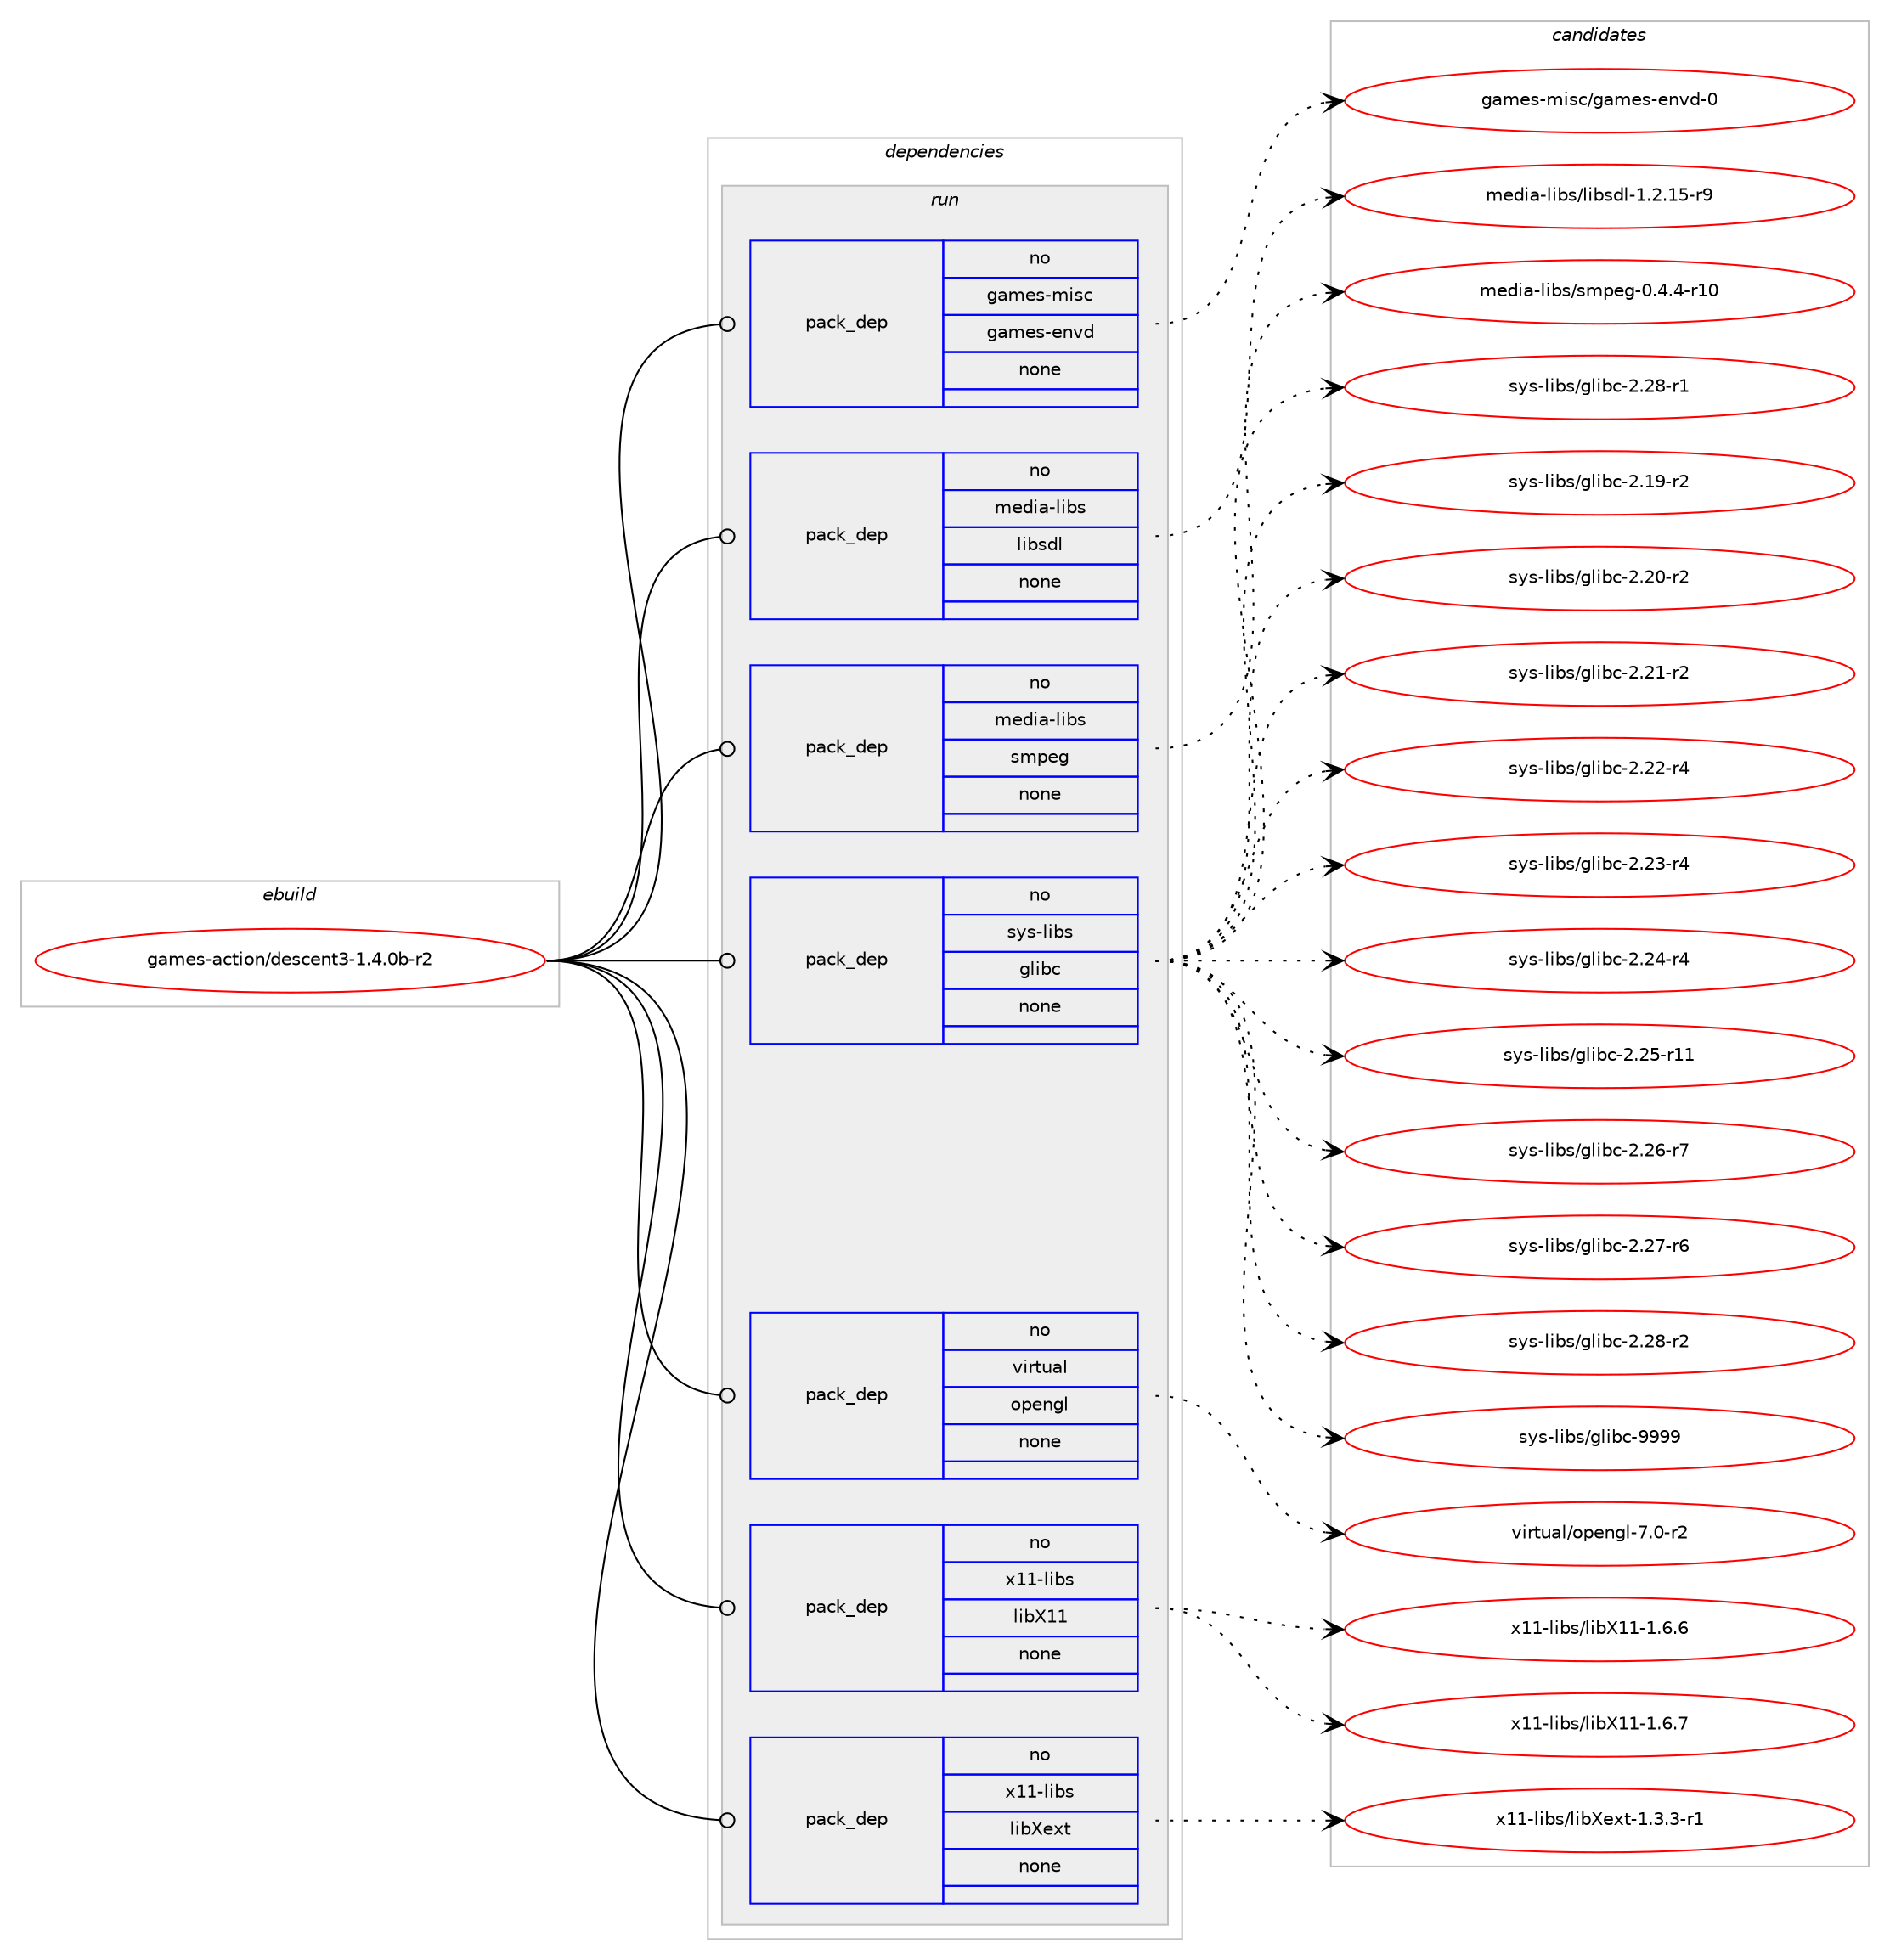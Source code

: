 digraph prolog {

# *************
# Graph options
# *************

newrank=true;
concentrate=true;
compound=true;
graph [rankdir=LR,fontname=Helvetica,fontsize=10,ranksep=1.5];#, ranksep=2.5, nodesep=0.2];
edge  [arrowhead=vee];
node  [fontname=Helvetica,fontsize=10];

# **********
# The ebuild
# **********

subgraph cluster_leftcol {
color=gray;
rank=same;
label=<<i>ebuild</i>>;
id [label="games-action/descent3-1.4.0b-r2", color=red, width=4, href="../games-action/descent3-1.4.0b-r2.svg"];
}

# ****************
# The dependencies
# ****************

subgraph cluster_midcol {
color=gray;
label=<<i>dependencies</i>>;
subgraph cluster_compile {
fillcolor="#eeeeee";
style=filled;
label=<<i>compile</i>>;
}
subgraph cluster_compileandrun {
fillcolor="#eeeeee";
style=filled;
label=<<i>compile and run</i>>;
}
subgraph cluster_run {
fillcolor="#eeeeee";
style=filled;
label=<<i>run</i>>;
subgraph pack2708 {
dependency3292 [label=<<TABLE BORDER="0" CELLBORDER="1" CELLSPACING="0" CELLPADDING="4" WIDTH="220"><TR><TD ROWSPAN="6" CELLPADDING="30">pack_dep</TD></TR><TR><TD WIDTH="110">no</TD></TR><TR><TD>games-misc</TD></TR><TR><TD>games-envd</TD></TR><TR><TD>none</TD></TR><TR><TD></TD></TR></TABLE>>, shape=none, color=blue];
}
id:e -> dependency3292:w [weight=20,style="solid",arrowhead="odot"];
subgraph pack2709 {
dependency3293 [label=<<TABLE BORDER="0" CELLBORDER="1" CELLSPACING="0" CELLPADDING="4" WIDTH="220"><TR><TD ROWSPAN="6" CELLPADDING="30">pack_dep</TD></TR><TR><TD WIDTH="110">no</TD></TR><TR><TD>media-libs</TD></TR><TR><TD>libsdl</TD></TR><TR><TD>none</TD></TR><TR><TD></TD></TR></TABLE>>, shape=none, color=blue];
}
id:e -> dependency3293:w [weight=20,style="solid",arrowhead="odot"];
subgraph pack2710 {
dependency3294 [label=<<TABLE BORDER="0" CELLBORDER="1" CELLSPACING="0" CELLPADDING="4" WIDTH="220"><TR><TD ROWSPAN="6" CELLPADDING="30">pack_dep</TD></TR><TR><TD WIDTH="110">no</TD></TR><TR><TD>media-libs</TD></TR><TR><TD>smpeg</TD></TR><TR><TD>none</TD></TR><TR><TD></TD></TR></TABLE>>, shape=none, color=blue];
}
id:e -> dependency3294:w [weight=20,style="solid",arrowhead="odot"];
subgraph pack2711 {
dependency3295 [label=<<TABLE BORDER="0" CELLBORDER="1" CELLSPACING="0" CELLPADDING="4" WIDTH="220"><TR><TD ROWSPAN="6" CELLPADDING="30">pack_dep</TD></TR><TR><TD WIDTH="110">no</TD></TR><TR><TD>sys-libs</TD></TR><TR><TD>glibc</TD></TR><TR><TD>none</TD></TR><TR><TD></TD></TR></TABLE>>, shape=none, color=blue];
}
id:e -> dependency3295:w [weight=20,style="solid",arrowhead="odot"];
subgraph pack2712 {
dependency3296 [label=<<TABLE BORDER="0" CELLBORDER="1" CELLSPACING="0" CELLPADDING="4" WIDTH="220"><TR><TD ROWSPAN="6" CELLPADDING="30">pack_dep</TD></TR><TR><TD WIDTH="110">no</TD></TR><TR><TD>virtual</TD></TR><TR><TD>opengl</TD></TR><TR><TD>none</TD></TR><TR><TD></TD></TR></TABLE>>, shape=none, color=blue];
}
id:e -> dependency3296:w [weight=20,style="solid",arrowhead="odot"];
subgraph pack2713 {
dependency3297 [label=<<TABLE BORDER="0" CELLBORDER="1" CELLSPACING="0" CELLPADDING="4" WIDTH="220"><TR><TD ROWSPAN="6" CELLPADDING="30">pack_dep</TD></TR><TR><TD WIDTH="110">no</TD></TR><TR><TD>x11-libs</TD></TR><TR><TD>libX11</TD></TR><TR><TD>none</TD></TR><TR><TD></TD></TR></TABLE>>, shape=none, color=blue];
}
id:e -> dependency3297:w [weight=20,style="solid",arrowhead="odot"];
subgraph pack2714 {
dependency3298 [label=<<TABLE BORDER="0" CELLBORDER="1" CELLSPACING="0" CELLPADDING="4" WIDTH="220"><TR><TD ROWSPAN="6" CELLPADDING="30">pack_dep</TD></TR><TR><TD WIDTH="110">no</TD></TR><TR><TD>x11-libs</TD></TR><TR><TD>libXext</TD></TR><TR><TD>none</TD></TR><TR><TD></TD></TR></TABLE>>, shape=none, color=blue];
}
id:e -> dependency3298:w [weight=20,style="solid",arrowhead="odot"];
}
}

# **************
# The candidates
# **************

subgraph cluster_choices {
rank=same;
color=gray;
label=<<i>candidates</i>>;

subgraph choice2708 {
color=black;
nodesep=1;
choice1039710910111545109105115994710397109101115451011101181004548 [label="games-misc/games-envd-0", color=red, width=4,href="../games-misc/games-envd-0.svg"];
dependency3292:e -> choice1039710910111545109105115994710397109101115451011101181004548:w [style=dotted,weight="100"];
}
subgraph choice2709 {
color=black;
nodesep=1;
choice1091011001059745108105981154710810598115100108454946504649534511457 [label="media-libs/libsdl-1.2.15-r9", color=red, width=4,href="../media-libs/libsdl-1.2.15-r9.svg"];
dependency3293:e -> choice1091011001059745108105981154710810598115100108454946504649534511457:w [style=dotted,weight="100"];
}
subgraph choice2710 {
color=black;
nodesep=1;
choice10910110010597451081059811547115109112101103454846524652451144948 [label="media-libs/smpeg-0.4.4-r10", color=red, width=4,href="../media-libs/smpeg-0.4.4-r10.svg"];
dependency3294:e -> choice10910110010597451081059811547115109112101103454846524652451144948:w [style=dotted,weight="100"];
}
subgraph choice2711 {
color=black;
nodesep=1;
choice115121115451081059811547103108105989945504650564511449 [label="sys-libs/glibc-2.28-r1", color=red, width=4,href="../sys-libs/glibc-2.28-r1.svg"];
choice115121115451081059811547103108105989945504649574511450 [label="sys-libs/glibc-2.19-r2", color=red, width=4,href="../sys-libs/glibc-2.19-r2.svg"];
choice115121115451081059811547103108105989945504650484511450 [label="sys-libs/glibc-2.20-r2", color=red, width=4,href="../sys-libs/glibc-2.20-r2.svg"];
choice115121115451081059811547103108105989945504650494511450 [label="sys-libs/glibc-2.21-r2", color=red, width=4,href="../sys-libs/glibc-2.21-r2.svg"];
choice115121115451081059811547103108105989945504650504511452 [label="sys-libs/glibc-2.22-r4", color=red, width=4,href="../sys-libs/glibc-2.22-r4.svg"];
choice115121115451081059811547103108105989945504650514511452 [label="sys-libs/glibc-2.23-r4", color=red, width=4,href="../sys-libs/glibc-2.23-r4.svg"];
choice115121115451081059811547103108105989945504650524511452 [label="sys-libs/glibc-2.24-r4", color=red, width=4,href="../sys-libs/glibc-2.24-r4.svg"];
choice11512111545108105981154710310810598994550465053451144949 [label="sys-libs/glibc-2.25-r11", color=red, width=4,href="../sys-libs/glibc-2.25-r11.svg"];
choice115121115451081059811547103108105989945504650544511455 [label="sys-libs/glibc-2.26-r7", color=red, width=4,href="../sys-libs/glibc-2.26-r7.svg"];
choice115121115451081059811547103108105989945504650554511454 [label="sys-libs/glibc-2.27-r6", color=red, width=4,href="../sys-libs/glibc-2.27-r6.svg"];
choice115121115451081059811547103108105989945504650564511450 [label="sys-libs/glibc-2.28-r2", color=red, width=4,href="../sys-libs/glibc-2.28-r2.svg"];
choice11512111545108105981154710310810598994557575757 [label="sys-libs/glibc-9999", color=red, width=4,href="../sys-libs/glibc-9999.svg"];
dependency3295:e -> choice115121115451081059811547103108105989945504650564511449:w [style=dotted,weight="100"];
dependency3295:e -> choice115121115451081059811547103108105989945504649574511450:w [style=dotted,weight="100"];
dependency3295:e -> choice115121115451081059811547103108105989945504650484511450:w [style=dotted,weight="100"];
dependency3295:e -> choice115121115451081059811547103108105989945504650494511450:w [style=dotted,weight="100"];
dependency3295:e -> choice115121115451081059811547103108105989945504650504511452:w [style=dotted,weight="100"];
dependency3295:e -> choice115121115451081059811547103108105989945504650514511452:w [style=dotted,weight="100"];
dependency3295:e -> choice115121115451081059811547103108105989945504650524511452:w [style=dotted,weight="100"];
dependency3295:e -> choice11512111545108105981154710310810598994550465053451144949:w [style=dotted,weight="100"];
dependency3295:e -> choice115121115451081059811547103108105989945504650544511455:w [style=dotted,weight="100"];
dependency3295:e -> choice115121115451081059811547103108105989945504650554511454:w [style=dotted,weight="100"];
dependency3295:e -> choice115121115451081059811547103108105989945504650564511450:w [style=dotted,weight="100"];
dependency3295:e -> choice11512111545108105981154710310810598994557575757:w [style=dotted,weight="100"];
}
subgraph choice2712 {
color=black;
nodesep=1;
choice1181051141161179710847111112101110103108455546484511450 [label="virtual/opengl-7.0-r2", color=red, width=4,href="../virtual/opengl-7.0-r2.svg"];
dependency3296:e -> choice1181051141161179710847111112101110103108455546484511450:w [style=dotted,weight="100"];
}
subgraph choice2713 {
color=black;
nodesep=1;
choice120494945108105981154710810598884949454946544654 [label="x11-libs/libX11-1.6.6", color=red, width=4,href="../x11-libs/libX11-1.6.6.svg"];
choice120494945108105981154710810598884949454946544655 [label="x11-libs/libX11-1.6.7", color=red, width=4,href="../x11-libs/libX11-1.6.7.svg"];
dependency3297:e -> choice120494945108105981154710810598884949454946544654:w [style=dotted,weight="100"];
dependency3297:e -> choice120494945108105981154710810598884949454946544655:w [style=dotted,weight="100"];
}
subgraph choice2714 {
color=black;
nodesep=1;
choice120494945108105981154710810598881011201164549465146514511449 [label="x11-libs/libXext-1.3.3-r1", color=red, width=4,href="../x11-libs/libXext-1.3.3-r1.svg"];
dependency3298:e -> choice120494945108105981154710810598881011201164549465146514511449:w [style=dotted,weight="100"];
}
}

}
